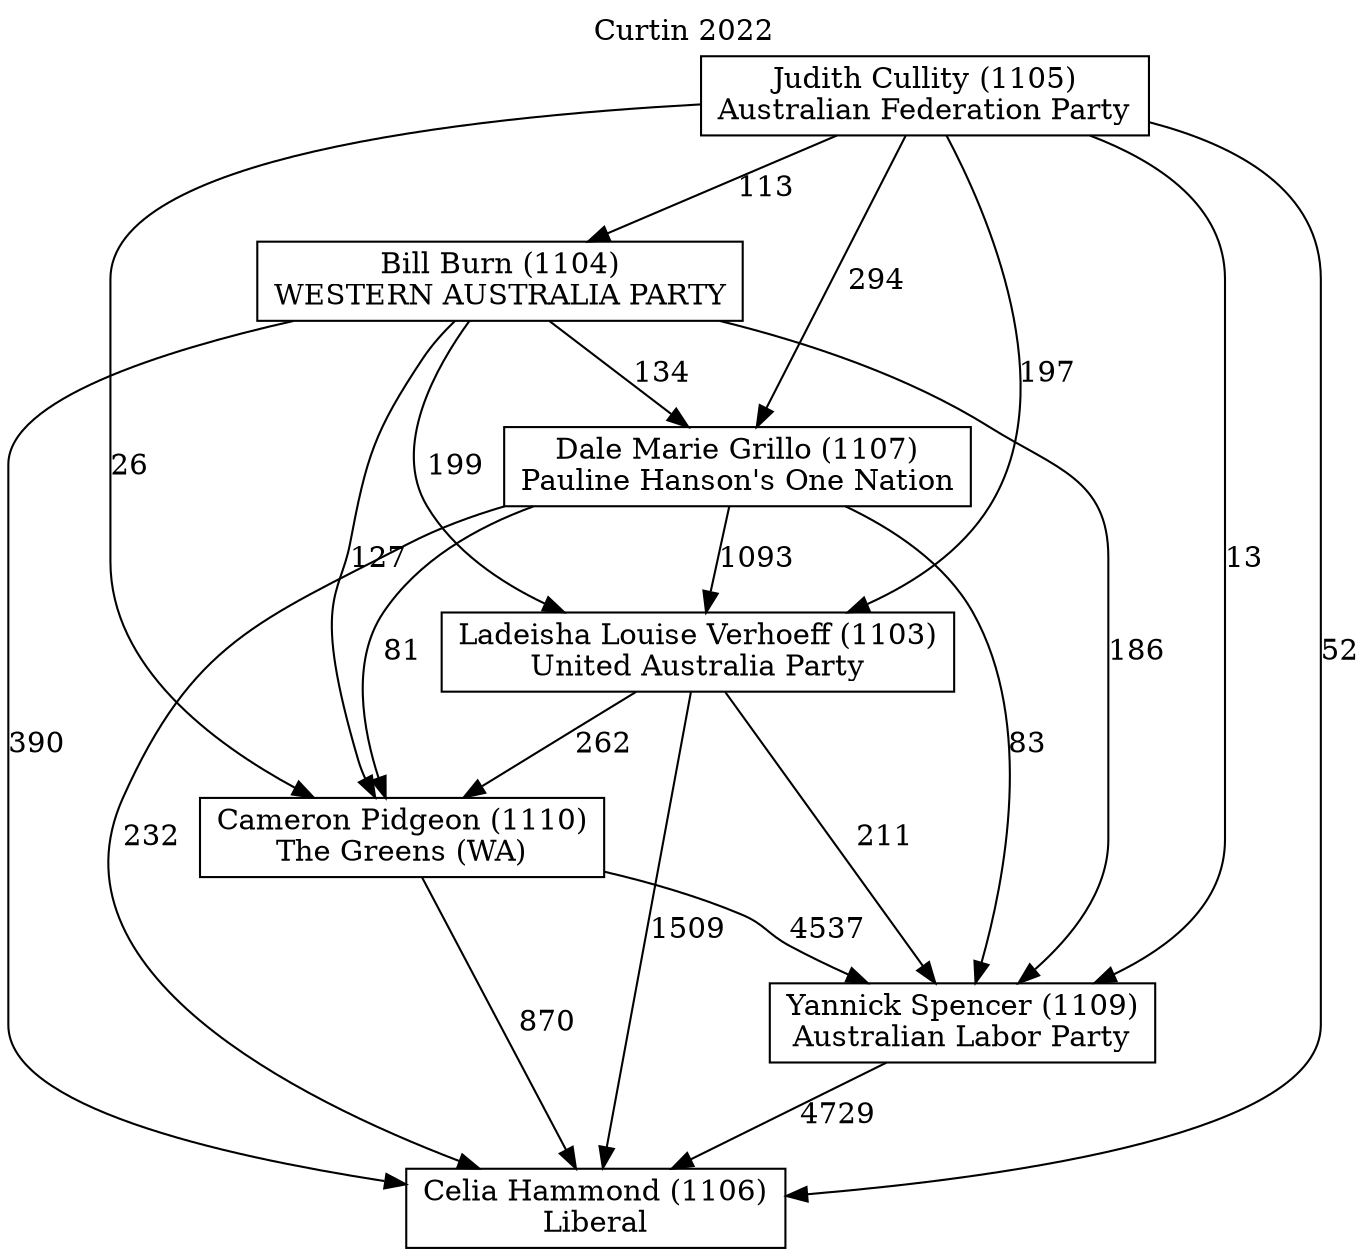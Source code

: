 // House preference flow
digraph "Celia Hammond (1106)_Curtin_2022" {
	graph [label="Curtin 2022" labelloc=t mclimit=10]
	node [shape=box]
	"Celia Hammond (1106)" [label="Celia Hammond (1106)
Liberal"]
	"Dale Marie Grillo (1107)" [label="Dale Marie Grillo (1107)
Pauline Hanson's One Nation"]
	"Yannick Spencer (1109)" [label="Yannick Spencer (1109)
Australian Labor Party"]
	"Cameron Pidgeon (1110)" [label="Cameron Pidgeon (1110)
The Greens (WA)"]
	"Ladeisha Louise Verhoeff (1103)" [label="Ladeisha Louise Verhoeff (1103)
United Australia Party"]
	"Bill Burn (1104)" [label="Bill Burn (1104)
WESTERN AUSTRALIA PARTY"]
	"Judith Cullity (1105)" [label="Judith Cullity (1105)
Australian Federation Party"]
	"Judith Cullity (1105)" -> "Ladeisha Louise Verhoeff (1103)" [label=197]
	"Bill Burn (1104)" -> "Yannick Spencer (1109)" [label=186]
	"Ladeisha Louise Verhoeff (1103)" -> "Cameron Pidgeon (1110)" [label=262]
	"Dale Marie Grillo (1107)" -> "Ladeisha Louise Verhoeff (1103)" [label=1093]
	"Dale Marie Grillo (1107)" -> "Yannick Spencer (1109)" [label=83]
	"Yannick Spencer (1109)" -> "Celia Hammond (1106)" [label=4729]
	"Judith Cullity (1105)" -> "Celia Hammond (1106)" [label=52]
	"Judith Cullity (1105)" -> "Cameron Pidgeon (1110)" [label=26]
	"Ladeisha Louise Verhoeff (1103)" -> "Yannick Spencer (1109)" [label=211]
	"Judith Cullity (1105)" -> "Dale Marie Grillo (1107)" [label=294]
	"Judith Cullity (1105)" -> "Bill Burn (1104)" [label=113]
	"Bill Burn (1104)" -> "Cameron Pidgeon (1110)" [label=127]
	"Bill Burn (1104)" -> "Celia Hammond (1106)" [label=390]
	"Cameron Pidgeon (1110)" -> "Celia Hammond (1106)" [label=870]
	"Ladeisha Louise Verhoeff (1103)" -> "Celia Hammond (1106)" [label=1509]
	"Cameron Pidgeon (1110)" -> "Yannick Spencer (1109)" [label=4537]
	"Bill Burn (1104)" -> "Dale Marie Grillo (1107)" [label=134]
	"Dale Marie Grillo (1107)" -> "Cameron Pidgeon (1110)" [label=81]
	"Judith Cullity (1105)" -> "Yannick Spencer (1109)" [label=13]
	"Bill Burn (1104)" -> "Ladeisha Louise Verhoeff (1103)" [label=199]
	"Dale Marie Grillo (1107)" -> "Celia Hammond (1106)" [label=232]
}
